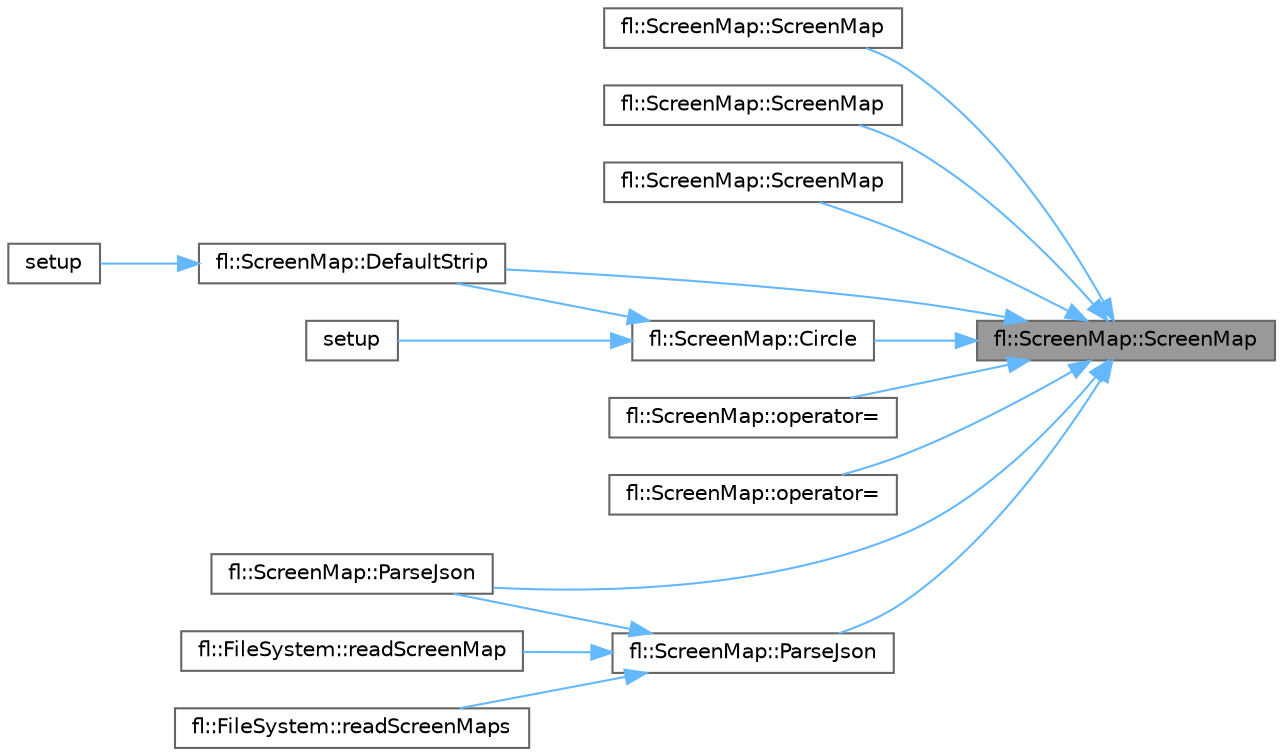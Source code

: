 digraph "fl::ScreenMap::ScreenMap"
{
 // INTERACTIVE_SVG=YES
 // LATEX_PDF_SIZE
  bgcolor="transparent";
  edge [fontname=Helvetica,fontsize=10,labelfontname=Helvetica,labelfontsize=10];
  node [fontname=Helvetica,fontsize=10,shape=box,height=0.2,width=0.4];
  rankdir="RL";
  Node1 [id="Node000001",label="fl::ScreenMap::ScreenMap",height=0.2,width=0.4,color="gray40", fillcolor="grey60", style="filled", fontcolor="black",tooltip=" "];
  Node1 -> Node2 [id="edge1_Node000001_Node000002",dir="back",color="steelblue1",style="solid",tooltip=" "];
  Node2 [id="Node000002",label="fl::ScreenMap::ScreenMap",height=0.2,width=0.4,color="grey40", fillcolor="white", style="filled",URL="$d2/d78/classfl_1_1_screen_map_a6701052322c008ec088e9328cc8e7e68.html#a6701052322c008ec088e9328cc8e7e68",tooltip=" "];
  Node1 -> Node3 [id="edge2_Node000001_Node000003",dir="back",color="steelblue1",style="solid",tooltip=" "];
  Node3 [id="Node000003",label="fl::ScreenMap::ScreenMap",height=0.2,width=0.4,color="grey40", fillcolor="white", style="filled",URL="$d2/d78/classfl_1_1_screen_map_aed1001156efc74d775fde1cb922fea51.html#aed1001156efc74d775fde1cb922fea51",tooltip=" "];
  Node1 -> Node4 [id="edge3_Node000001_Node000004",dir="back",color="steelblue1",style="solid",tooltip=" "];
  Node4 [id="Node000004",label="fl::ScreenMap::ScreenMap",height=0.2,width=0.4,color="grey40", fillcolor="white", style="filled",URL="$d2/d78/classfl_1_1_screen_map_a5a9906f2383611e3e8cdaf7a045d1c2e.html#a5a9906f2383611e3e8cdaf7a045d1c2e",tooltip=" "];
  Node1 -> Node5 [id="edge4_Node000001_Node000005",dir="back",color="steelblue1",style="solid",tooltip=" "];
  Node5 [id="Node000005",label="fl::ScreenMap::Circle",height=0.2,width=0.4,color="grey40", fillcolor="white", style="filled",URL="$d2/d78/classfl_1_1_screen_map_a4e85c9cd6a6488bd83cfcf01190b137d.html#a4e85c9cd6a6488bd83cfcf01190b137d",tooltip=" "];
  Node5 -> Node6 [id="edge5_Node000005_Node000006",dir="back",color="steelblue1",style="solid",tooltip=" "];
  Node6 [id="Node000006",label="fl::ScreenMap::DefaultStrip",height=0.2,width=0.4,color="grey40", fillcolor="white", style="filled",URL="$d2/d78/classfl_1_1_screen_map_a736a47f15d6262809d6438d1c2f4c5b1.html#a736a47f15d6262809d6438d1c2f4c5b1",tooltip=" "];
  Node6 -> Node7 [id="edge6_Node000006_Node000007",dir="back",color="steelblue1",style="solid",tooltip=" "];
  Node7 [id="Node000007",label="setup",height=0.2,width=0.4,color="grey40", fillcolor="white", style="filled",URL="$db/d86/_fx_cylon_8ino_a4fc01d736fe50cf5b977f755b675f11d.html#a4fc01d736fe50cf5b977f755b675f11d",tooltip=" "];
  Node5 -> Node8 [id="edge7_Node000005_Node000008",dir="back",color="steelblue1",style="solid",tooltip=" "];
  Node8 [id="Node000008",label="setup",height=0.2,width=0.4,color="grey40", fillcolor="white", style="filled",URL="$d5/d77/_fx_noise_ring_8h_a4fc01d736fe50cf5b977f755b675f11d.html#a4fc01d736fe50cf5b977f755b675f11d",tooltip=" "];
  Node1 -> Node6 [id="edge8_Node000001_Node000006",dir="back",color="steelblue1",style="solid",tooltip=" "];
  Node1 -> Node9 [id="edge9_Node000001_Node000009",dir="back",color="steelblue1",style="solid",tooltip=" "];
  Node9 [id="Node000009",label="fl::ScreenMap::operator=",height=0.2,width=0.4,color="grey40", fillcolor="white", style="filled",URL="$d2/d78/classfl_1_1_screen_map_a0b727b93bd9523af2bdb767bff7fa27b.html#a0b727b93bd9523af2bdb767bff7fa27b",tooltip=" "];
  Node1 -> Node10 [id="edge10_Node000001_Node000010",dir="back",color="steelblue1",style="solid",tooltip=" "];
  Node10 [id="Node000010",label="fl::ScreenMap::operator=",height=0.2,width=0.4,color="grey40", fillcolor="white", style="filled",URL="$d2/d78/classfl_1_1_screen_map_a263638f901f5c32da208b12563e2ac1a.html#a263638f901f5c32da208b12563e2ac1a",tooltip=" "];
  Node1 -> Node11 [id="edge11_Node000001_Node000011",dir="back",color="steelblue1",style="solid",tooltip=" "];
  Node11 [id="Node000011",label="fl::ScreenMap::ParseJson",height=0.2,width=0.4,color="grey40", fillcolor="white", style="filled",URL="$d2/d78/classfl_1_1_screen_map_a514190d17695adf603d1e2bc0eb56c23.html#a514190d17695adf603d1e2bc0eb56c23",tooltip=" "];
  Node1 -> Node12 [id="edge12_Node000001_Node000012",dir="back",color="steelblue1",style="solid",tooltip=" "];
  Node12 [id="Node000012",label="fl::ScreenMap::ParseJson",height=0.2,width=0.4,color="grey40", fillcolor="white", style="filled",URL="$d2/d78/classfl_1_1_screen_map_a00aec6179fcbe0275fe7ca8770540b3c.html#a00aec6179fcbe0275fe7ca8770540b3c",tooltip=" "];
  Node12 -> Node11 [id="edge13_Node000012_Node000011",dir="back",color="steelblue1",style="solid",tooltip=" "];
  Node12 -> Node13 [id="edge14_Node000012_Node000013",dir="back",color="steelblue1",style="solid",tooltip=" "];
  Node13 [id="Node000013",label="fl::FileSystem::readScreenMap",height=0.2,width=0.4,color="grey40", fillcolor="white", style="filled",URL="$df/d37/classfl_1_1_file_system_a76449b10863a3dee0631213504e817cc.html#a76449b10863a3dee0631213504e817cc",tooltip=" "];
  Node12 -> Node14 [id="edge15_Node000012_Node000014",dir="back",color="steelblue1",style="solid",tooltip=" "];
  Node14 [id="Node000014",label="fl::FileSystem::readScreenMaps",height=0.2,width=0.4,color="grey40", fillcolor="white", style="filled",URL="$df/d37/classfl_1_1_file_system_a6f25f4c4319520cf79e1251de46d91c3.html#a6f25f4c4319520cf79e1251de46d91c3",tooltip=" "];
}
